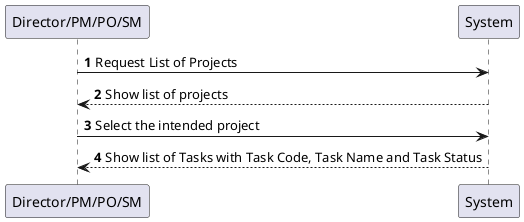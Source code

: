 @startuml
'https://plantuml.com/sequence-diagram

autonumber

"Director/PM/PO/SM" -> System: Request List of Projects
System --> "Director/PM/PO/SM": Show list of projects

"Director/PM/PO/SM" -> System: Select the intended project
"Director/PM/PO/SM" <-- System: Show list of Tasks with Task Code, Task Name and Task Status
@enduml